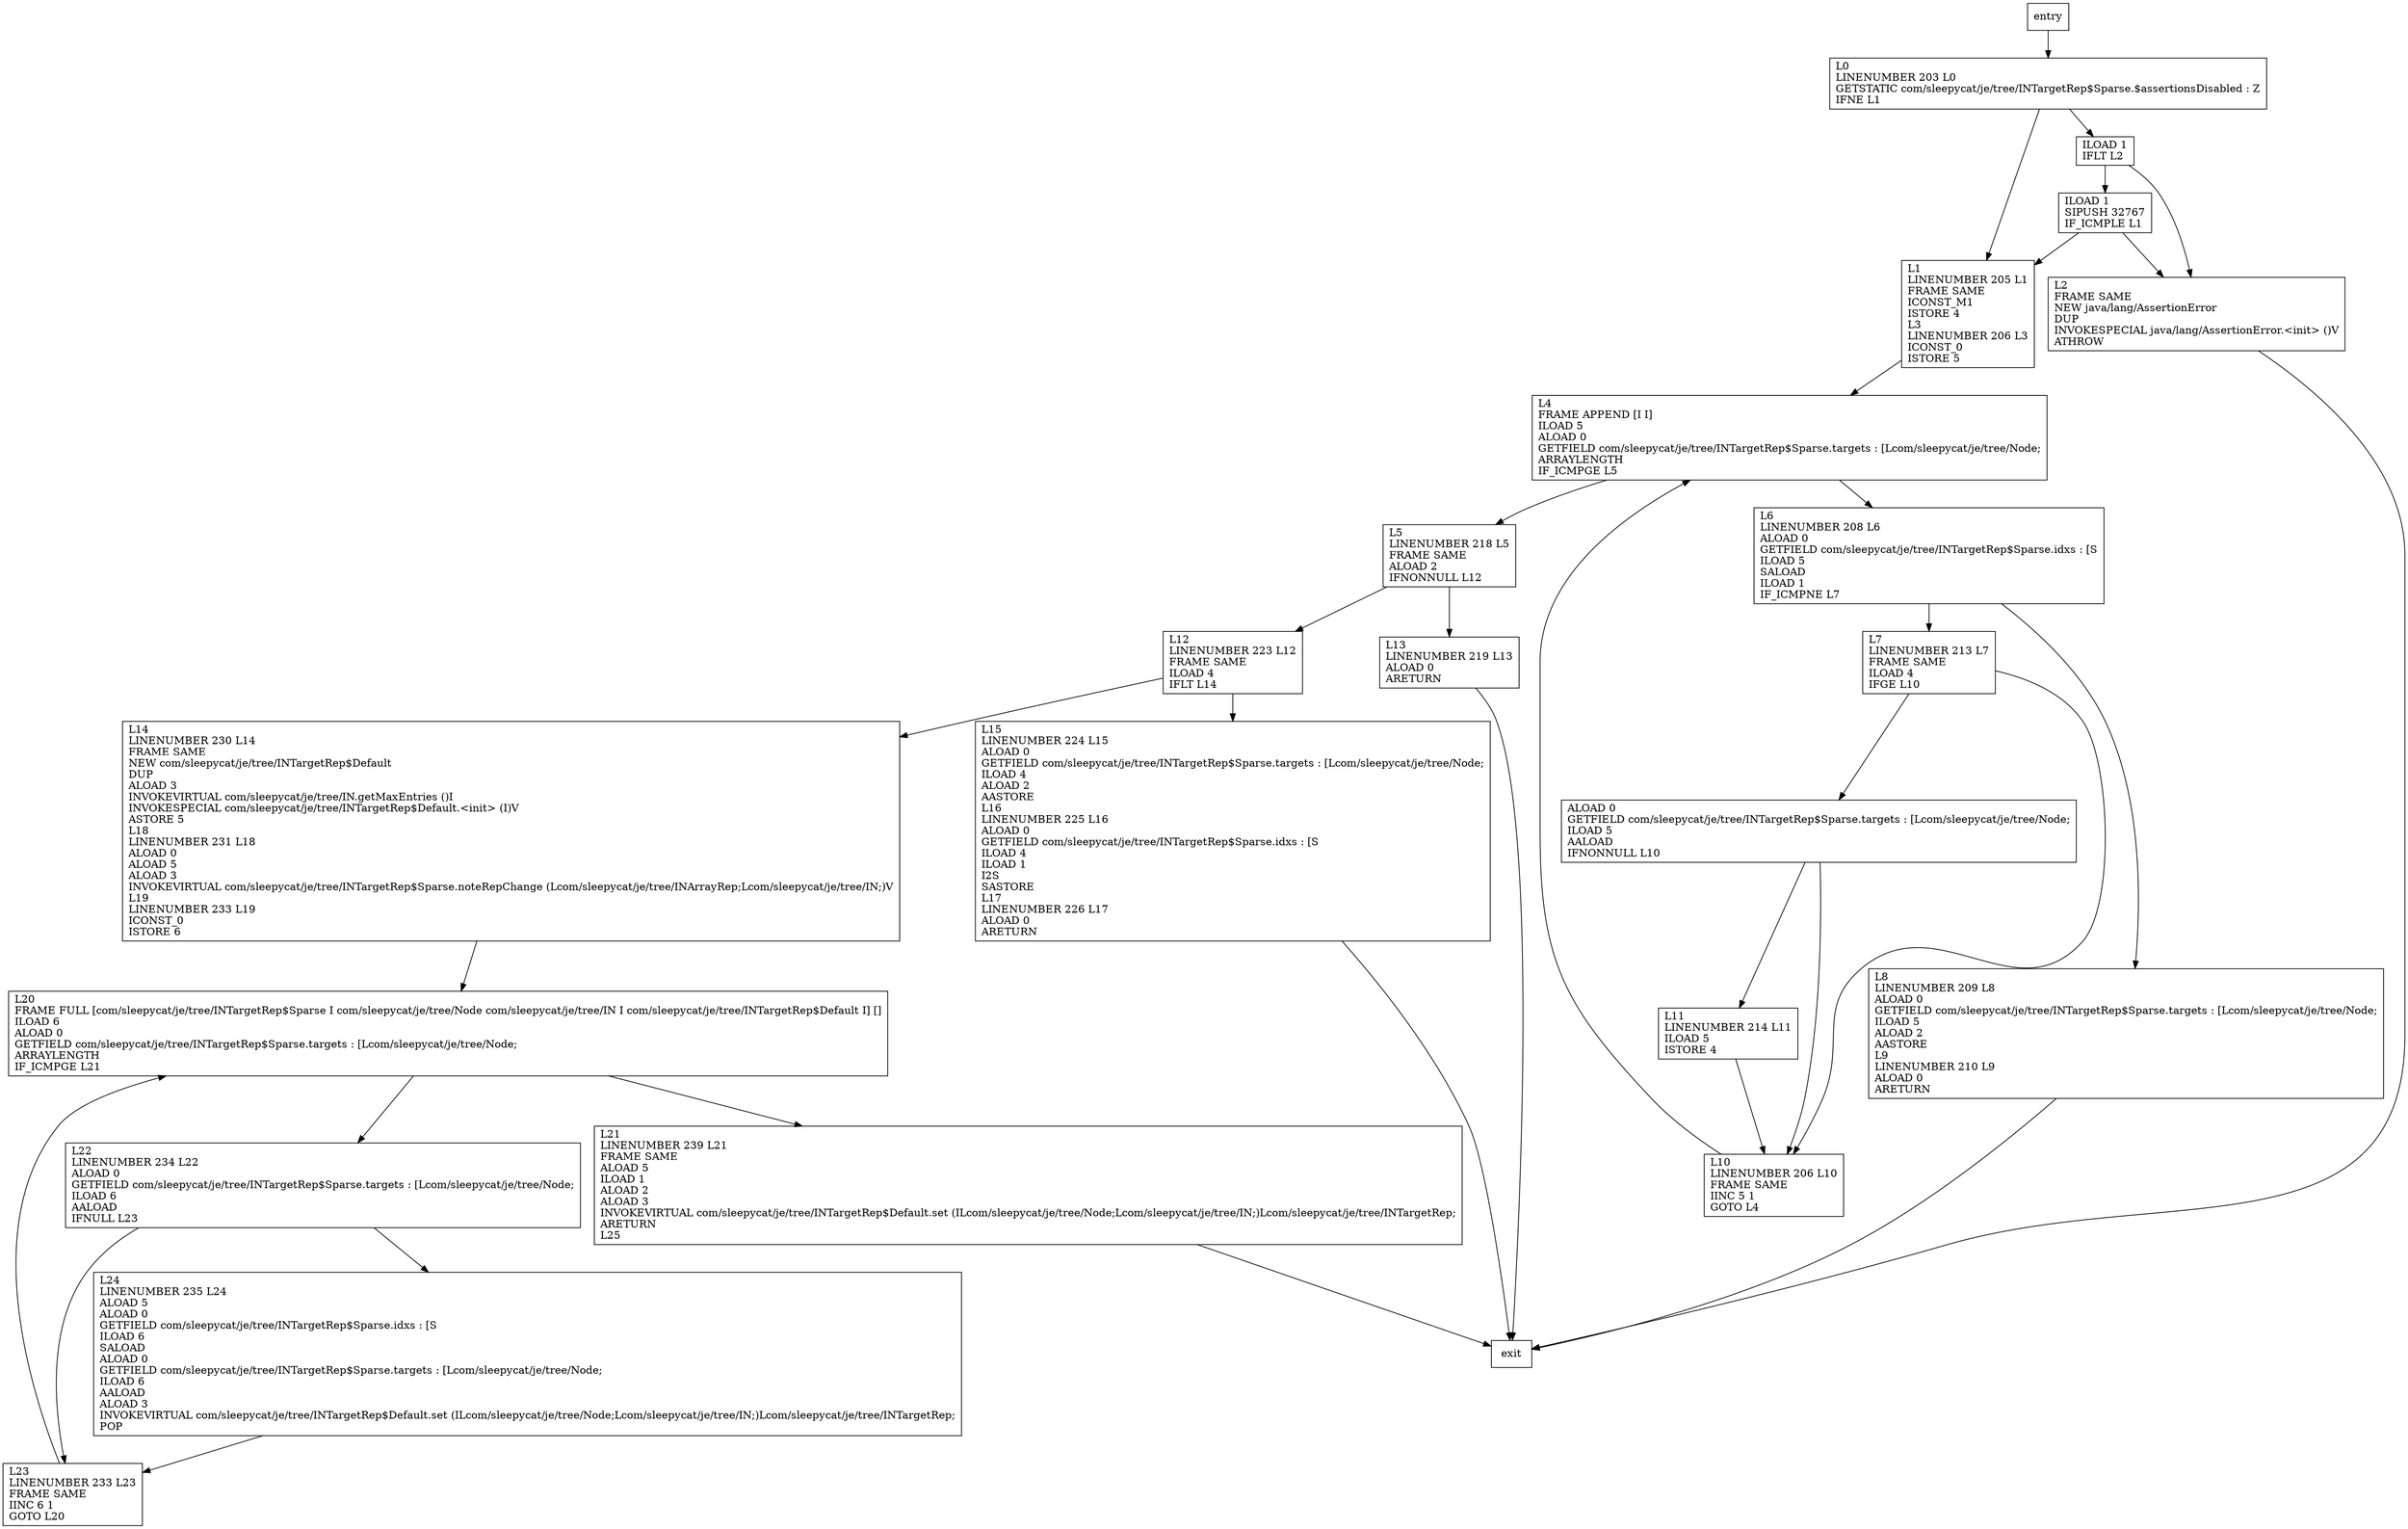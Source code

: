 digraph set {
node [shape=record];
1791764977 [label="L4\lFRAME APPEND [I I]\lILOAD 5\lALOAD 0\lGETFIELD com/sleepycat/je/tree/INTargetRep$Sparse.targets : [Lcom/sleepycat/je/tree/Node;\lARRAYLENGTH\lIF_ICMPGE L5\l"];
1913625686 [label="L6\lLINENUMBER 208 L6\lALOAD 0\lGETFIELD com/sleepycat/je/tree/INTargetRep$Sparse.idxs : [S\lILOAD 5\lSALOAD\lILOAD 1\lIF_ICMPNE L7\l"];
1020557896 [label="ALOAD 0\lGETFIELD com/sleepycat/je/tree/INTargetRep$Sparse.targets : [Lcom/sleepycat/je/tree/Node;\lILOAD 5\lAALOAD\lIFNONNULL L10\l"];
1480840507 [label="L10\lLINENUMBER 206 L10\lFRAME SAME\lIINC 5 1\lGOTO L4\l"];
654926077 [label="ILOAD 1\lSIPUSH 32767\lIF_ICMPLE L1\l"];
813029056 [label="L12\lLINENUMBER 223 L12\lFRAME SAME\lILOAD 4\lIFLT L14\l"];
1788503679 [label="L20\lFRAME FULL [com/sleepycat/je/tree/INTargetRep$Sparse I com/sleepycat/je/tree/Node com/sleepycat/je/tree/IN I com/sleepycat/je/tree/INTargetRep$Default I] []\lILOAD 6\lALOAD 0\lGETFIELD com/sleepycat/je/tree/INTargetRep$Sparse.targets : [Lcom/sleepycat/je/tree/Node;\lARRAYLENGTH\lIF_ICMPGE L21\l"];
2016883281 [label="L24\lLINENUMBER 235 L24\lALOAD 5\lALOAD 0\lGETFIELD com/sleepycat/je/tree/INTargetRep$Sparse.idxs : [S\lILOAD 6\lSALOAD\lALOAD 0\lGETFIELD com/sleepycat/je/tree/INTargetRep$Sparse.targets : [Lcom/sleepycat/je/tree/Node;\lILOAD 6\lAALOAD\lALOAD 3\lINVOKEVIRTUAL com/sleepycat/je/tree/INTargetRep$Default.set (ILcom/sleepycat/je/tree/Node;Lcom/sleepycat/je/tree/IN;)Lcom/sleepycat/je/tree/INTargetRep;\lPOP\l"];
1007084818 [label="L21\lLINENUMBER 239 L21\lFRAME SAME\lALOAD 5\lILOAD 1\lALOAD 2\lALOAD 3\lINVOKEVIRTUAL com/sleepycat/je/tree/INTargetRep$Default.set (ILcom/sleepycat/je/tree/Node;Lcom/sleepycat/je/tree/IN;)Lcom/sleepycat/je/tree/INTargetRep;\lARETURN\lL25\l"];
795671740 [label="L15\lLINENUMBER 224 L15\lALOAD 0\lGETFIELD com/sleepycat/je/tree/INTargetRep$Sparse.targets : [Lcom/sleepycat/je/tree/Node;\lILOAD 4\lALOAD 2\lAASTORE\lL16\lLINENUMBER 225 L16\lALOAD 0\lGETFIELD com/sleepycat/je/tree/INTargetRep$Sparse.idxs : [S\lILOAD 4\lILOAD 1\lI2S\lSASTORE\lL17\lLINENUMBER 226 L17\lALOAD 0\lARETURN\l"];
1093078420 [label="L23\lLINENUMBER 233 L23\lFRAME SAME\lIINC 6 1\lGOTO L20\l"];
1571301232 [label="L7\lLINENUMBER 213 L7\lFRAME SAME\lILOAD 4\lIFGE L10\l"];
1985560381 [label="L13\lLINENUMBER 219 L13\lALOAD 0\lARETURN\l"];
1434782501 [label="L14\lLINENUMBER 230 L14\lFRAME SAME\lNEW com/sleepycat/je/tree/INTargetRep$Default\lDUP\lALOAD 3\lINVOKEVIRTUAL com/sleepycat/je/tree/IN.getMaxEntries ()I\lINVOKESPECIAL com/sleepycat/je/tree/INTargetRep$Default.\<init\> (I)V\lASTORE 5\lL18\lLINENUMBER 231 L18\lALOAD 0\lALOAD 5\lALOAD 3\lINVOKEVIRTUAL com/sleepycat/je/tree/INTargetRep$Sparse.noteRepChange (Lcom/sleepycat/je/tree/INArrayRep;Lcom/sleepycat/je/tree/IN;)V\lL19\lLINENUMBER 233 L19\lICONST_0\lISTORE 6\l"];
835364668 [label="L5\lLINENUMBER 218 L5\lFRAME SAME\lALOAD 2\lIFNONNULL L12\l"];
75733773 [label="L1\lLINENUMBER 205 L1\lFRAME SAME\lICONST_M1\lISTORE 4\lL3\lLINENUMBER 206 L3\lICONST_0\lISTORE 5\l"];
1649065411 [label="L0\lLINENUMBER 203 L0\lGETSTATIC com/sleepycat/je/tree/INTargetRep$Sparse.$assertionsDisabled : Z\lIFNE L1\l"];
270168984 [label="L2\lFRAME SAME\lNEW java/lang/AssertionError\lDUP\lINVOKESPECIAL java/lang/AssertionError.\<init\> ()V\lATHROW\l"];
1453330069 [label="L8\lLINENUMBER 209 L8\lALOAD 0\lGETFIELD com/sleepycat/je/tree/INTargetRep$Sparse.targets : [Lcom/sleepycat/je/tree/Node;\lILOAD 5\lALOAD 2\lAASTORE\lL9\lLINENUMBER 210 L9\lALOAD 0\lARETURN\l"];
1696925096 [label="ILOAD 1\lIFLT L2\l"];
1950842426 [label="L22\lLINENUMBER 234 L22\lALOAD 0\lGETFIELD com/sleepycat/je/tree/INTargetRep$Sparse.targets : [Lcom/sleepycat/je/tree/Node;\lILOAD 6\lAALOAD\lIFNULL L23\l"];
542857477 [label="L11\lLINENUMBER 214 L11\lILOAD 5\lISTORE 4\l"];
entry;
exit;
1020557896 -> 1480840507
1020557896 -> 542857477
1480840507 -> 1791764977
1788503679 -> 1007084818
1788503679 -> 1950842426
1093078420 -> 1788503679
835364668 -> 1985560381
835364668 -> 813029056
1649065411 -> 75733773
1649065411 -> 1696925096
1696925096 -> 270168984
1696925096 -> 654926077
1950842426 -> 1093078420
1950842426 -> 2016883281
542857477 -> 1480840507
1791764977 -> 1913625686
1791764977 -> 835364668
1913625686 -> 1571301232
1913625686 -> 1453330069
654926077 -> 75733773
654926077 -> 270168984
813029056 -> 795671740
813029056 -> 1434782501
2016883281 -> 1093078420
entry -> 1649065411
1007084818 -> exit
795671740 -> exit
1571301232 -> 1020557896
1571301232 -> 1480840507
1985560381 -> exit
1434782501 -> 1788503679
75733773 -> 1791764977
270168984 -> exit
1453330069 -> exit
}
